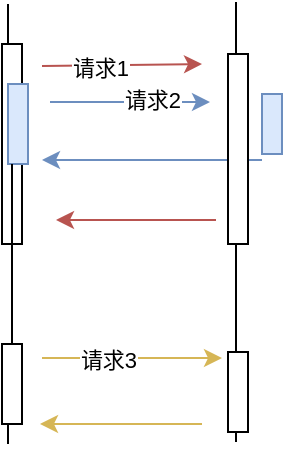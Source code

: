 <mxfile version="20.2.3" type="device"><diagram id="WrHfw3f1hBBSS4SuCd59" name="第 1 页"><mxGraphModel dx="782" dy="549" grid="1" gridSize="10" guides="1" tooltips="1" connect="1" arrows="1" fold="1" page="1" pageScale="1" pageWidth="827" pageHeight="1169" math="0" shadow="0"><root><mxCell id="0"/><mxCell id="1" parent="0"/><mxCell id="Mw4MMLSVp8jAb6nV25jB-1" value="" style="endArrow=none;html=1;rounded=0;startArrow=none;" parent="1" source="Mw4MMLSVp8jAb6nV25jB-12" edge="1"><mxGeometry width="50" height="50" relative="1" as="geometry"><mxPoint x="153" y="310" as="sourcePoint"/><mxPoint x="153" y="90" as="targetPoint"/></mxGeometry></mxCell><mxCell id="Mw4MMLSVp8jAb6nV25jB-2" value="" style="endArrow=none;html=1;rounded=0;" parent="1" edge="1"><mxGeometry width="50" height="50" relative="1" as="geometry"><mxPoint x="267" y="309" as="sourcePoint"/><mxPoint x="267" y="89" as="targetPoint"/></mxGeometry></mxCell><mxCell id="Mw4MMLSVp8jAb6nV25jB-3" value="" style="endArrow=classic;html=1;rounded=0;fillColor=#f8cecc;strokeColor=#b85450;" parent="1" edge="1"><mxGeometry width="50" height="50" relative="1" as="geometry"><mxPoint x="170" y="121" as="sourcePoint"/><mxPoint x="250" y="120" as="targetPoint"/></mxGeometry></mxCell><mxCell id="Mw4MMLSVp8jAb6nV25jB-4" value="请求1" style="edgeLabel;html=1;align=center;verticalAlign=middle;resizable=0;points=[];" parent="Mw4MMLSVp8jAb6nV25jB-3" vertex="1" connectable="0"><mxGeometry x="-0.271" y="-1" relative="1" as="geometry"><mxPoint as="offset"/></mxGeometry></mxCell><mxCell id="Mw4MMLSVp8jAb6nV25jB-5" value="" style="endArrow=classic;html=1;rounded=0;fillColor=#f8cecc;strokeColor=#b85450;" parent="1" edge="1"><mxGeometry width="50" height="50" relative="1" as="geometry"><mxPoint x="257" y="198" as="sourcePoint"/><mxPoint x="177" y="198" as="targetPoint"/></mxGeometry></mxCell><mxCell id="Mw4MMLSVp8jAb6nV25jB-6" value="" style="endArrow=classic;html=1;rounded=0;fillColor=#dae8fc;strokeColor=#6c8ebf;" parent="1" edge="1"><mxGeometry width="50" height="50" relative="1" as="geometry"><mxPoint x="174" y="139" as="sourcePoint"/><mxPoint x="254" y="139" as="targetPoint"/></mxGeometry></mxCell><mxCell id="Mw4MMLSVp8jAb6nV25jB-7" value="请求2" style="edgeLabel;html=1;align=center;verticalAlign=middle;resizable=0;points=[];" parent="Mw4MMLSVp8jAb6nV25jB-6" vertex="1" connectable="0"><mxGeometry x="0.453" relative="1" as="geometry"><mxPoint x="-7" y="-1" as="offset"/></mxGeometry></mxCell><mxCell id="Mw4MMLSVp8jAb6nV25jB-8" value="" style="endArrow=classic;html=1;rounded=0;fillColor=#dae8fc;strokeColor=#6c8ebf;" parent="1" edge="1"><mxGeometry width="50" height="50" relative="1" as="geometry"><mxPoint x="280" y="168" as="sourcePoint"/><mxPoint x="170" y="168" as="targetPoint"/></mxGeometry></mxCell><mxCell id="Mw4MMLSVp8jAb6nV25jB-9" value="" style="endArrow=classic;html=1;rounded=0;fillColor=#fff2cc;strokeColor=#d6b656;" parent="1" edge="1"><mxGeometry width="50" height="50" relative="1" as="geometry"><mxPoint x="170" y="267" as="sourcePoint"/><mxPoint x="260" y="267" as="targetPoint"/></mxGeometry></mxCell><mxCell id="Mw4MMLSVp8jAb6nV25jB-10" value="请求3" style="edgeLabel;html=1;align=center;verticalAlign=middle;resizable=0;points=[];" parent="Mw4MMLSVp8jAb6nV25jB-9" vertex="1" connectable="0"><mxGeometry x="-0.271" y="-1" relative="1" as="geometry"><mxPoint as="offset"/></mxGeometry></mxCell><mxCell id="Mw4MMLSVp8jAb6nV25jB-11" value="" style="endArrow=classic;html=1;rounded=0;fillColor=#fff2cc;strokeColor=#d6b656;" parent="1" edge="1"><mxGeometry width="50" height="50" relative="1" as="geometry"><mxPoint x="250" y="300" as="sourcePoint"/><mxPoint x="169" y="300" as="targetPoint"/></mxGeometry></mxCell><mxCell id="Mw4MMLSVp8jAb6nV25jB-12" value="" style="html=1;points=[];perimeter=orthogonalPerimeter;" parent="1" vertex="1"><mxGeometry x="150" y="110" width="10" height="100" as="geometry"/></mxCell><mxCell id="Mw4MMLSVp8jAb6nV25jB-13" value="" style="endArrow=none;html=1;rounded=0;startArrow=none;" parent="1" source="Mw4MMLSVp8jAb6nV25jB-15" target="Mw4MMLSVp8jAb6nV25jB-12" edge="1"><mxGeometry width="50" height="50" relative="1" as="geometry"><mxPoint x="153" y="310" as="sourcePoint"/><mxPoint x="153" y="90" as="targetPoint"/></mxGeometry></mxCell><mxCell id="Mw4MMLSVp8jAb6nV25jB-14" value="" style="html=1;points=[];perimeter=orthogonalPerimeter;" parent="1" vertex="1"><mxGeometry x="263" y="115" width="10" height="95" as="geometry"/></mxCell><mxCell id="Mw4MMLSVp8jAb6nV25jB-15" value="" style="html=1;points=[];perimeter=orthogonalPerimeter;fillColor=#dae8fc;strokeColor=#6c8ebf;" parent="1" vertex="1"><mxGeometry x="153" y="130" width="10" height="40" as="geometry"/></mxCell><mxCell id="Mw4MMLSVp8jAb6nV25jB-16" value="" style="endArrow=none;html=1;rounded=0;startArrow=none;" parent="1" source="Mw4MMLSVp8jAb6nV25jB-19" target="Mw4MMLSVp8jAb6nV25jB-15" edge="1"><mxGeometry width="50" height="50" relative="1" as="geometry"><mxPoint x="153" y="310" as="sourcePoint"/><mxPoint x="153" y="150" as="targetPoint"/></mxGeometry></mxCell><mxCell id="Mw4MMLSVp8jAb6nV25jB-17" value="" style="html=1;points=[];perimeter=orthogonalPerimeter;fillColor=#dae8fc;strokeColor=#6c8ebf;" parent="1" vertex="1"><mxGeometry x="280" y="135" width="10" height="30" as="geometry"/></mxCell><mxCell id="Mw4MMLSVp8jAb6nV25jB-19" value="" style="html=1;points=[];perimeter=orthogonalPerimeter;" parent="1" vertex="1"><mxGeometry x="150" y="260" width="10" height="40" as="geometry"/></mxCell><mxCell id="Mw4MMLSVp8jAb6nV25jB-20" value="" style="endArrow=none;html=1;rounded=0;" parent="1" target="Mw4MMLSVp8jAb6nV25jB-19" edge="1"><mxGeometry width="50" height="50" relative="1" as="geometry"><mxPoint x="153" y="310" as="sourcePoint"/><mxPoint x="153" y="220" as="targetPoint"/></mxGeometry></mxCell><mxCell id="Mw4MMLSVp8jAb6nV25jB-21" value="" style="html=1;points=[];perimeter=orthogonalPerimeter;" parent="1" vertex="1"><mxGeometry x="263" y="264" width="10" height="40" as="geometry"/></mxCell></root></mxGraphModel></diagram></mxfile>